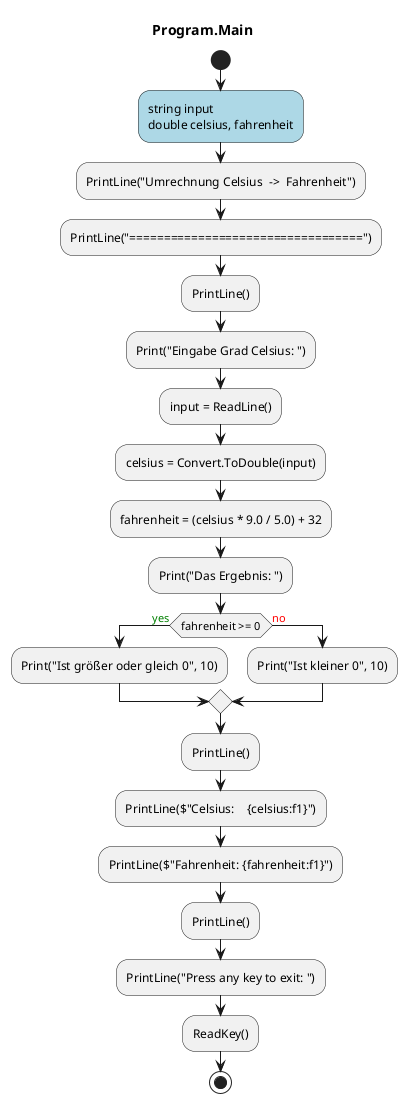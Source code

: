 @startuml Program.Main
title Program.Main
start
#LightBlue:string input
double celsius, fahrenheit;
:PrintLine("Umrechnung Celsius  ->  Fahrenheit");
:PrintLine("==================================");
:PrintLine();
:Print("Eingabe Grad Celsius: ");
:input = ReadLine();
:celsius = Convert.ToDouble(input);
:fahrenheit = (celsius * 9.0 / 5.0) + 32;
:Print("Das Ergebnis: ");
if (fahrenheit >= 0) then (<color:green>yes)
    :Print("Ist größer oder gleich 0", 10);
  else (<color:red>no)
      :Print("Ist kleiner 0", 10);
endif
:PrintLine();
:PrintLine($"Celsius:    {celsius:f1}");
:PrintLine($"Fahrenheit: {fahrenheit:f1}");
:PrintLine();
:PrintLine("Press any key to exit: ");
:ReadKey();
stop
@enduml
